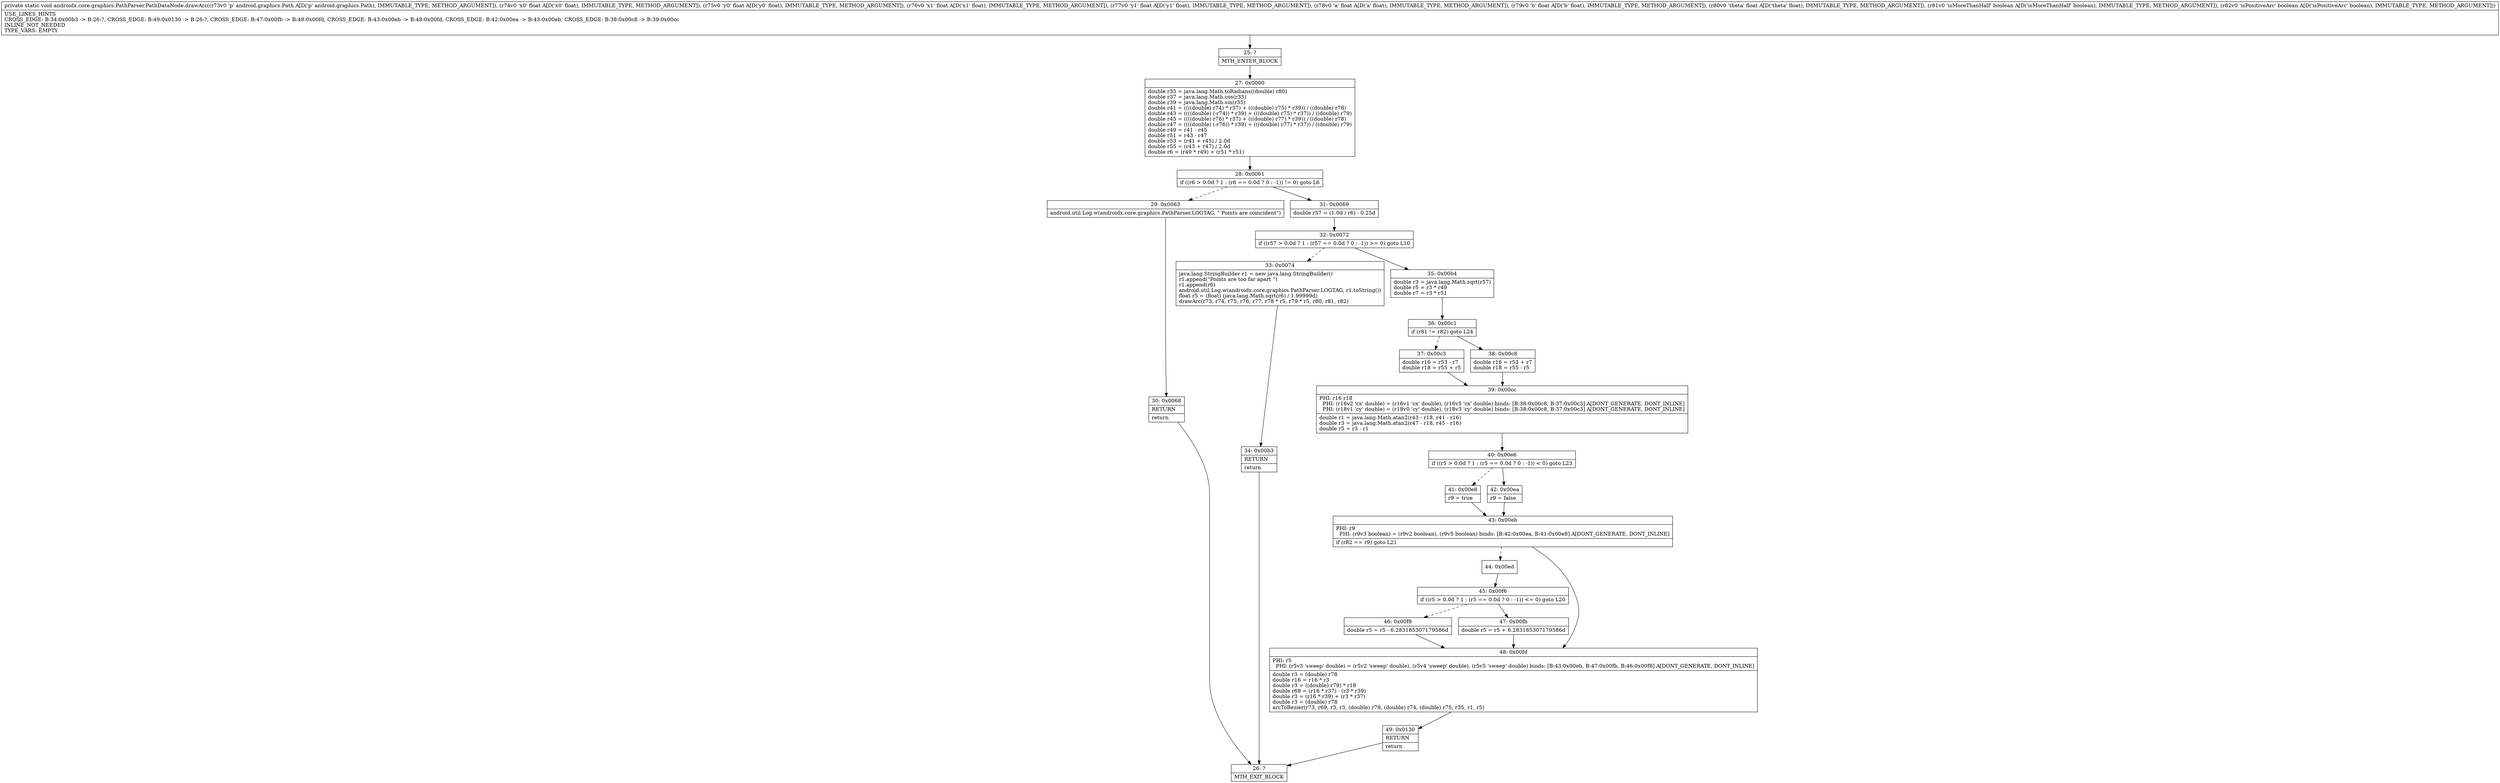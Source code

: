 digraph "CFG forandroidx.core.graphics.PathParser.PathDataNode.drawArc(Landroid\/graphics\/Path;FFFFFFFZZ)V" {
Node_25 [shape=record,label="{25\:\ ?|MTH_ENTER_BLOCK\l}"];
Node_27 [shape=record,label="{27\:\ 0x0000|double r35 = java.lang.Math.toRadians((double) r80)\ldouble r37 = java.lang.Math.cos(r35)\ldouble r39 = java.lang.Math.sin(r35)\ldouble r41 = ((((double) r74) * r37) + (((double) r75) * r39)) \/ ((double) r78)\ldouble r43 = ((((double) (\-r74)) * r39) + (((double) r75) * r37)) \/ ((double) r79)\ldouble r45 = ((((double) r76) * r37) + (((double) r77) * r39)) \/ ((double) r78)\ldouble r47 = ((((double) (\-r76)) * r39) + (((double) r77) * r37)) \/ ((double) r79)\ldouble r49 = r41 \- r45\ldouble r51 = r43 \- r47\ldouble r53 = (r41 + r45) \/ 2.0d\ldouble r55 = (r43 + r47) \/ 2.0d\ldouble r6 = (r49 * r49) + (r51 * r51)\l}"];
Node_28 [shape=record,label="{28\:\ 0x0061|if ((r6 \> 0.0d ? 1 : (r6 == 0.0d ? 0 : \-1)) != 0) goto L6\l}"];
Node_29 [shape=record,label="{29\:\ 0x0063|android.util.Log.w(androidx.core.graphics.PathParser.LOGTAG, \" Points are coincident\")\l}"];
Node_30 [shape=record,label="{30\:\ 0x0068|RETURN\l|return\l}"];
Node_26 [shape=record,label="{26\:\ ?|MTH_EXIT_BLOCK\l}"];
Node_31 [shape=record,label="{31\:\ 0x0069|double r57 = (1.0d \/ r6) \- 0.25d\l}"];
Node_32 [shape=record,label="{32\:\ 0x0072|if ((r57 \> 0.0d ? 1 : (r57 == 0.0d ? 0 : \-1)) \>= 0) goto L10\l}"];
Node_33 [shape=record,label="{33\:\ 0x0074|java.lang.StringBuilder r1 = new java.lang.StringBuilder()\lr1.append(\"Points are too far apart \")\lr1.append(r6)\landroid.util.Log.w(androidx.core.graphics.PathParser.LOGTAG, r1.toString())\lfloat r5 = (float) (java.lang.Math.sqrt(r6) \/ 1.99999d)\ldrawArc(r73, r74, r75, r76, r77, r78 * r5, r79 * r5, r80, r81, r82)\l}"];
Node_34 [shape=record,label="{34\:\ 0x00b3|RETURN\l|return\l}"];
Node_35 [shape=record,label="{35\:\ 0x00b4|double r3 = java.lang.Math.sqrt(r57)\ldouble r5 = r3 * r49\ldouble r7 = r3 * r51\l}"];
Node_36 [shape=record,label="{36\:\ 0x00c1|if (r81 != r82) goto L24\l}"];
Node_37 [shape=record,label="{37\:\ 0x00c3|double r16 = r53 \- r7\ldouble r18 = r55 + r5\l}"];
Node_39 [shape=record,label="{39\:\ 0x00cc|PHI: r16 r18 \l  PHI: (r16v2 'cx' double) = (r16v1 'cx' double), (r16v5 'cx' double) binds: [B:38:0x00c8, B:37:0x00c3] A[DONT_GENERATE, DONT_INLINE]\l  PHI: (r18v1 'cy' double) = (r18v0 'cy' double), (r18v3 'cy' double) binds: [B:38:0x00c8, B:37:0x00c3] A[DONT_GENERATE, DONT_INLINE]\l|double r1 = java.lang.Math.atan2(r43 \- r18, r41 \- r16)\ldouble r3 = java.lang.Math.atan2(r47 \- r18, r45 \- r16)\ldouble r5 = r3 \- r1\l}"];
Node_40 [shape=record,label="{40\:\ 0x00e6|if ((r5 \> 0.0d ? 1 : (r5 == 0.0d ? 0 : \-1)) \< 0) goto L23\l}"];
Node_41 [shape=record,label="{41\:\ 0x00e8|r9 = true\l}"];
Node_43 [shape=record,label="{43\:\ 0x00eb|PHI: r9 \l  PHI: (r9v3 boolean) = (r9v2 boolean), (r9v5 boolean) binds: [B:42:0x00ea, B:41:0x00e8] A[DONT_GENERATE, DONT_INLINE]\l|if (r82 == r9) goto L21\l}"];
Node_44 [shape=record,label="{44\:\ 0x00ed}"];
Node_45 [shape=record,label="{45\:\ 0x00f6|if ((r5 \> 0.0d ? 1 : (r5 == 0.0d ? 0 : \-1)) \<= 0) goto L20\l}"];
Node_46 [shape=record,label="{46\:\ 0x00f8|double r5 = r5 \- 6.283185307179586d\l}"];
Node_47 [shape=record,label="{47\:\ 0x00fb|double r5 = r5 + 6.283185307179586d\l}"];
Node_48 [shape=record,label="{48\:\ 0x00fd|PHI: r5 \l  PHI: (r5v3 'sweep' double) = (r5v2 'sweep' double), (r5v4 'sweep' double), (r5v5 'sweep' double) binds: [B:43:0x00eb, B:47:0x00fb, B:46:0x00f8] A[DONT_GENERATE, DONT_INLINE]\l|double r3 = (double) r78\ldouble r16 = r16 * r3\ldouble r3 = ((double) r79) * r18\ldouble r69 = (r16 * r37) \- (r3 * r39)\ldouble r3 = (r16 * r39) + (r3 * r37)\ldouble r3 = (double) r78\larcToBezier(r73, r69, r3, r3, (double) r79, (double) r74, (double) r75, r35, r1, r5)\l}"];
Node_49 [shape=record,label="{49\:\ 0x0130|RETURN\l|return\l}"];
Node_42 [shape=record,label="{42\:\ 0x00ea|r9 = false\l}"];
Node_38 [shape=record,label="{38\:\ 0x00c8|double r16 = r53 + r7\ldouble r18 = r55 \- r5\l}"];
MethodNode[shape=record,label="{private static void androidx.core.graphics.PathParser.PathDataNode.drawArc((r73v0 'p' android.graphics.Path A[D('p' android.graphics.Path), IMMUTABLE_TYPE, METHOD_ARGUMENT]), (r74v0 'x0' float A[D('x0' float), IMMUTABLE_TYPE, METHOD_ARGUMENT]), (r75v0 'y0' float A[D('y0' float), IMMUTABLE_TYPE, METHOD_ARGUMENT]), (r76v0 'x1' float A[D('x1' float), IMMUTABLE_TYPE, METHOD_ARGUMENT]), (r77v0 'y1' float A[D('y1' float), IMMUTABLE_TYPE, METHOD_ARGUMENT]), (r78v0 'a' float A[D('a' float), IMMUTABLE_TYPE, METHOD_ARGUMENT]), (r79v0 'b' float A[D('b' float), IMMUTABLE_TYPE, METHOD_ARGUMENT]), (r80v0 'theta' float A[D('theta' float), IMMUTABLE_TYPE, METHOD_ARGUMENT]), (r81v0 'isMoreThanHalf' boolean A[D('isMoreThanHalf' boolean), IMMUTABLE_TYPE, METHOD_ARGUMENT]), (r82v0 'isPositiveArc' boolean A[D('isPositiveArc' boolean), IMMUTABLE_TYPE, METHOD_ARGUMENT]))  | USE_LINES_HINTS\lCROSS_EDGE: B:34:0x00b3 \-\> B:26:?, CROSS_EDGE: B:49:0x0130 \-\> B:26:?, CROSS_EDGE: B:47:0x00fb \-\> B:48:0x00fd, CROSS_EDGE: B:43:0x00eb \-\> B:48:0x00fd, CROSS_EDGE: B:42:0x00ea \-\> B:43:0x00eb, CROSS_EDGE: B:38:0x00c8 \-\> B:39:0x00cc\lINLINE_NOT_NEEDED\lTYPE_VARS: EMPTY\l}"];
MethodNode -> Node_25;Node_25 -> Node_27;
Node_27 -> Node_28;
Node_28 -> Node_29[style=dashed];
Node_28 -> Node_31;
Node_29 -> Node_30;
Node_30 -> Node_26;
Node_31 -> Node_32;
Node_32 -> Node_33[style=dashed];
Node_32 -> Node_35;
Node_33 -> Node_34;
Node_34 -> Node_26;
Node_35 -> Node_36;
Node_36 -> Node_37[style=dashed];
Node_36 -> Node_38;
Node_37 -> Node_39;
Node_39 -> Node_40;
Node_40 -> Node_41[style=dashed];
Node_40 -> Node_42;
Node_41 -> Node_43;
Node_43 -> Node_44[style=dashed];
Node_43 -> Node_48;
Node_44 -> Node_45;
Node_45 -> Node_46[style=dashed];
Node_45 -> Node_47;
Node_46 -> Node_48;
Node_47 -> Node_48;
Node_48 -> Node_49;
Node_49 -> Node_26;
Node_42 -> Node_43;
Node_38 -> Node_39;
}

